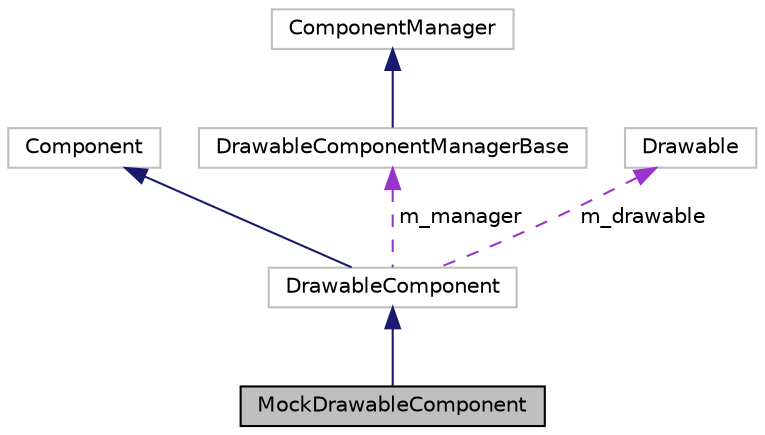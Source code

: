 digraph "MockDrawableComponent"
{
 // LATEX_PDF_SIZE
  edge [fontname="Helvetica",fontsize="10",labelfontname="Helvetica",labelfontsize="10"];
  node [fontname="Helvetica",fontsize="10",shape=record];
  Node1 [label="MockDrawableComponent",height=0.2,width=0.4,color="black", fillcolor="grey75", style="filled", fontcolor="black",tooltip=" "];
  Node2 -> Node1 [dir="back",color="midnightblue",fontsize="10",style="solid",fontname="Helvetica"];
  Node2 [label="DrawableComponent",height=0.2,width=0.4,color="grey75", fillcolor="white", style="filled",URL="$class_drawable_component.html",tooltip=" "];
  Node3 -> Node2 [dir="back",color="midnightblue",fontsize="10",style="solid",fontname="Helvetica"];
  Node3 [label="Component",height=0.2,width=0.4,color="grey75", fillcolor="white", style="filled",URL="$class_component.html",tooltip=" "];
  Node4 -> Node2 [dir="back",color="darkorchid3",fontsize="10",style="dashed",label=" m_manager" ,fontname="Helvetica"];
  Node4 [label="DrawableComponentManagerBase",height=0.2,width=0.4,color="grey75", fillcolor="white", style="filled",URL="$class_drawable_component_manager_base.html",tooltip=" "];
  Node5 -> Node4 [dir="back",color="midnightblue",fontsize="10",style="solid",fontname="Helvetica"];
  Node5 [label="ComponentManager",height=0.2,width=0.4,color="grey75", fillcolor="white", style="filled",URL="$class_component_manager.html",tooltip=" "];
  Node6 -> Node2 [dir="back",color="darkorchid3",fontsize="10",style="dashed",label=" m_drawable" ,fontname="Helvetica"];
  Node6 [label="Drawable",height=0.2,width=0.4,color="grey75", fillcolor="white", style="filled",URL="$class_drawable.html",tooltip=" "];
}
